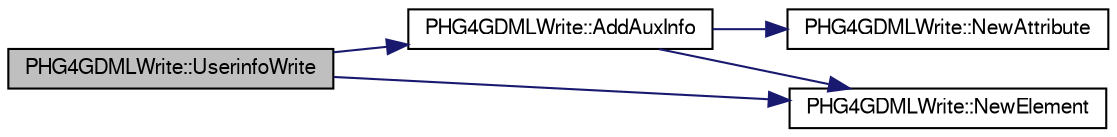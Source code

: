 digraph "PHG4GDMLWrite::UserinfoWrite"
{
  bgcolor="transparent";
  edge [fontname="FreeSans",fontsize="10",labelfontname="FreeSans",labelfontsize="10"];
  node [fontname="FreeSans",fontsize="10",shape=record];
  rankdir="LR";
  Node1 [label="PHG4GDMLWrite::UserinfoWrite",height=0.2,width=0.4,color="black", fillcolor="grey75", style="filled" fontcolor="black"];
  Node1 -> Node2 [color="midnightblue",fontsize="10",style="solid",fontname="FreeSans"];
  Node2 [label="PHG4GDMLWrite::AddAuxInfo",height=0.2,width=0.4,color="black",URL="$dd/db5/classPHG4GDMLWrite.html#a53eca251f60adbf07bc9e966ff9262a0"];
  Node2 -> Node3 [color="midnightblue",fontsize="10",style="solid",fontname="FreeSans"];
  Node3 [label="PHG4GDMLWrite::NewAttribute",height=0.2,width=0.4,color="black",URL="$dd/db5/classPHG4GDMLWrite.html#afe96dc9fdc7c1a0a1a96b59dc15dffa2"];
  Node2 -> Node4 [color="midnightblue",fontsize="10",style="solid",fontname="FreeSans"];
  Node4 [label="PHG4GDMLWrite::NewElement",height=0.2,width=0.4,color="black",URL="$dd/db5/classPHG4GDMLWrite.html#ada0a5579d406ec27f3150711ab83becc"];
  Node1 -> Node4 [color="midnightblue",fontsize="10",style="solid",fontname="FreeSans"];
}
